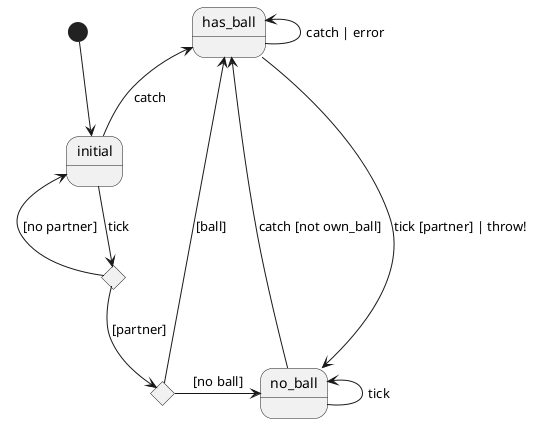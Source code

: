 @startuml
state initial
state c1 <<choice>>
state c2 <<choice>>
state has_ball
state no_ball

[*] --> initial
initial -down-> c1 : tick
c1 -up-> initial : [no partner]
c1 -down-> c2 : [partner]
c2 -left-> has_ball : [ball]
c2 -right-> no_ball : [no ball]

has_ball -right-> no_ball : tick [partner] | throw!
has_ball -left-> has_ball : catch | error

no_ball -left-> no_ball : tick
no_ball -left-> has_ball : catch [not own_ball] 

initial -up-> has_ball : catch 

@enduml
